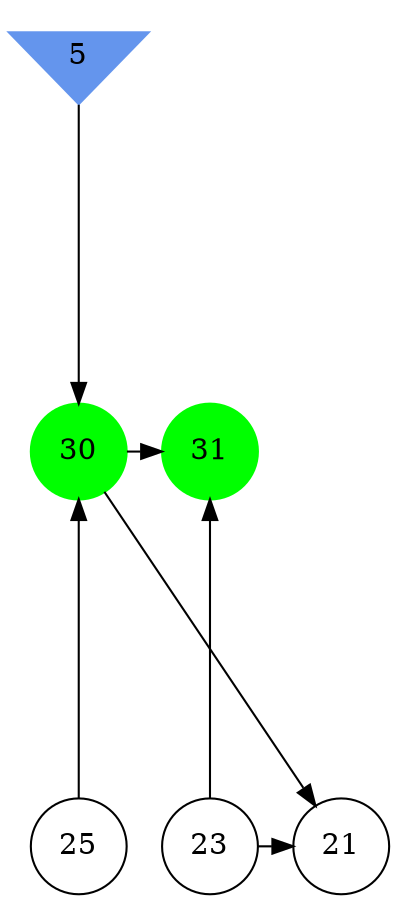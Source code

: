 digraph brain {
	ranksep=2.0;
	5 [shape=invtriangle,style=filled,color=cornflowerblue];
	21 [shape=circle,color=black];
	23 [shape=circle,color=black];
	25 [shape=circle,color=black];
	30 [shape=circle,style=filled,color=green];
	31 [shape=circle,style=filled,color=green];
	5	->	30;
	25	->	30;
	23	->	31;
	23	->	21;
	30	->	31;
	30	->	21;
	{ rank=same; 5; }
	{ rank=same; 21; 23; 25; }
	{ rank=same; 30; 31; }
}
